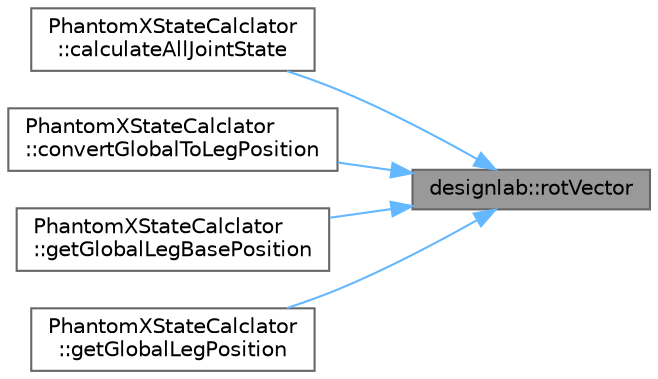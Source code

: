digraph "designlab::rotVector"
{
 // LATEX_PDF_SIZE
  bgcolor="transparent";
  edge [fontname=Helvetica,fontsize=10,labelfontname=Helvetica,labelfontsize=10];
  node [fontname=Helvetica,fontsize=10,shape=box,height=0.2,width=0.4];
  rankdir="RL";
  Node1 [id="Node000001",label="designlab::rotVector",height=0.2,width=0.4,color="gray40", fillcolor="grey60", style="filled", fontcolor="black",tooltip="回転させたベクトルを返す．三角関数の処理が多く重たいので注意．"];
  Node1 -> Node2 [id="edge1_Node000001_Node000002",dir="back",color="steelblue1",style="solid",tooltip=" "];
  Node2 [id="Node000002",label="PhantomXStateCalclator\l::calculateAllJointState",height=0.2,width=0.4,color="grey40", fillcolor="white", style="filled",URL="$class_phantom_x_state_calclator.html#afa28fafbefba1ce99bc2193e7921dec2",tooltip="全ての関節のグローバル座標と，角度を計算する．重たいのでグラフ探索や，描画処理中にループで使用することは推奨しない．"];
  Node1 -> Node3 [id="edge2_Node000001_Node000003",dir="back",color="steelblue1",style="solid",tooltip=" "];
  Node3 [id="Node000003",label="PhantomXStateCalclator\l::convertGlobalToLegPosition",height=0.2,width=0.4,color="grey40", fillcolor="white", style="filled",URL="$class_phantom_x_state_calclator.html#af3a010234881100e9c5eeb0eea19b8e6",tooltip="【スレッドセーフ】グローバル座標系→脚座標系に変換する．"];
  Node1 -> Node4 [id="edge3_Node000001_Node000004",dir="back",color="steelblue1",style="solid",tooltip=" "];
  Node4 [id="Node000004",label="PhantomXStateCalclator\l::getGlobalLegBasePosition",height=0.2,width=0.4,color="grey40", fillcolor="white", style="filled",URL="$class_phantom_x_state_calclator.html#ab1046ebedd83bafba106e5ac1c430383",tooltip="【スレッドセーフ】脚の付け根の座標( leg base position)を取得する．グローバル(ワールド)座標系"];
  Node1 -> Node5 [id="edge4_Node000001_Node000005",dir="back",color="steelblue1",style="solid",tooltip=" "];
  Node5 [id="Node000005",label="PhantomXStateCalclator\l::getGlobalLegPosition",height=0.2,width=0.4,color="grey40", fillcolor="white", style="filled",URL="$class_phantom_x_state_calclator.html#a7f49340c8ff2fc0e62aa5033d566ee3a",tooltip="【スレッドセーフ】脚の先端の座標を取得する．グローバル(ワールド)座標系"];
}
